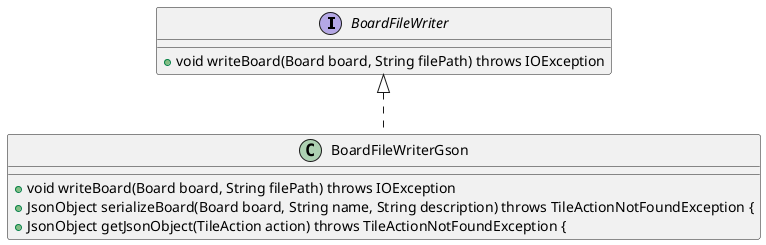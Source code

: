 @startuml
interface BoardFileWriter {
    + void writeBoard(Board board, String filePath) throws IOException
}

class BoardFileWriterGson {
    + void writeBoard(Board board, String filePath) throws IOException
    + JsonObject serializeBoard(Board board, String name, String description) throws TileActionNotFoundException {
    + JsonObject getJsonObject(TileAction action) throws TileActionNotFoundException {
}

BoardFileWriter <|.. BoardFileWriterGson
@enduml